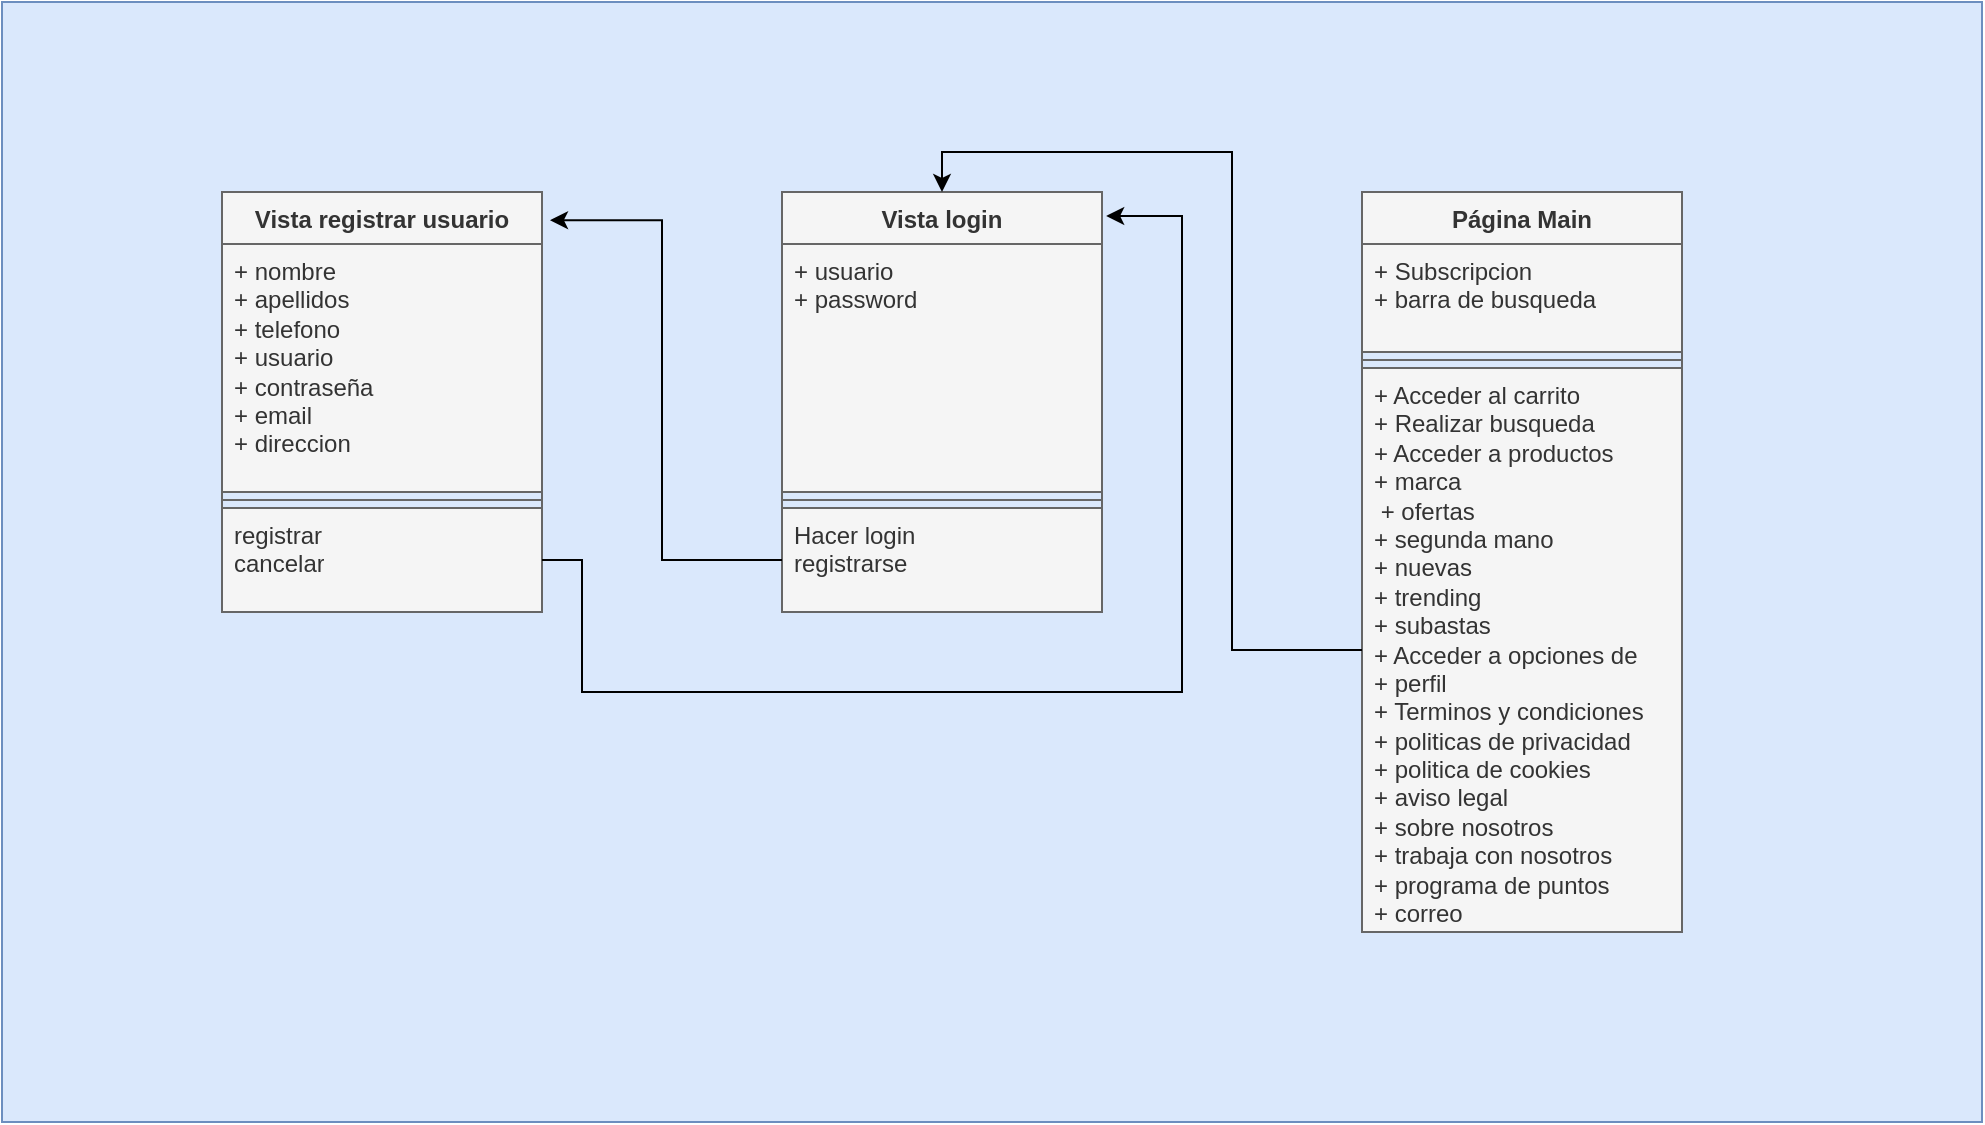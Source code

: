 <mxfile version="21.8.0" type="github">
  <diagram name="Página-1" id="mp0kXgvkkXyUFT29Nsr_">
    <mxGraphModel dx="1434" dy="792" grid="1" gridSize="10" guides="1" tooltips="1" connect="1" arrows="1" fold="1" page="1" pageScale="1" pageWidth="827" pageHeight="1169" math="0" shadow="0">
      <root>
        <mxCell id="0" />
        <mxCell id="1" parent="0" />
        <mxCell id="NFAzy8b7VDDtTDJCmxKZ-18" value="" style="rounded=0;whiteSpace=wrap;html=1;fillColor=#dae8fc;strokeColor=#6c8ebf;" vertex="1" parent="1">
          <mxGeometry x="130" y="35" width="990" height="560" as="geometry" />
        </mxCell>
        <mxCell id="anNDmAgalf24ZzHCrCHk-5" value="Vista registrar usuario" style="swimlane;fontStyle=1;align=center;verticalAlign=top;childLayout=stackLayout;horizontal=1;startSize=26;horizontalStack=0;resizeParent=1;resizeParentMax=0;resizeLast=0;collapsible=1;marginBottom=0;whiteSpace=wrap;html=1;fillColor=#f5f5f5;fontColor=#333333;strokeColor=#666666;" parent="1" vertex="1">
          <mxGeometry x="240" y="130" width="160" height="210" as="geometry" />
        </mxCell>
        <mxCell id="anNDmAgalf24ZzHCrCHk-6" value="&lt;div&gt;+ nombre&lt;/div&gt;&lt;div&gt;+ apellidos&lt;/div&gt;&lt;div&gt;+ telefono&lt;/div&gt;&lt;div&gt;+ usuario&lt;br&gt;&lt;/div&gt;&lt;div&gt;+ contraseña&lt;br&gt;&lt;/div&gt;&lt;div&gt;+ email&lt;/div&gt;&lt;div&gt;+ direccion&lt;br&gt;&lt;/div&gt;" style="text;strokeColor=#666666;fillColor=#f5f5f5;align=left;verticalAlign=top;spacingLeft=4;spacingRight=4;overflow=hidden;rotatable=0;points=[[0,0.5],[1,0.5]];portConstraint=eastwest;whiteSpace=wrap;html=1;fontColor=#333333;" parent="anNDmAgalf24ZzHCrCHk-5" vertex="1">
          <mxGeometry y="26" width="160" height="124" as="geometry" />
        </mxCell>
        <mxCell id="anNDmAgalf24ZzHCrCHk-7" value="" style="line;strokeWidth=1;fillColor=none;align=left;verticalAlign=middle;spacingTop=-1;spacingLeft=3;spacingRight=3;rotatable=0;labelPosition=right;points=[];portConstraint=eastwest;strokeColor=inherit;" parent="anNDmAgalf24ZzHCrCHk-5" vertex="1">
          <mxGeometry y="150" width="160" height="8" as="geometry" />
        </mxCell>
        <mxCell id="anNDmAgalf24ZzHCrCHk-8" value="&lt;div&gt;registrar&lt;/div&gt;&lt;div&gt;cancelar&lt;/div&gt;" style="text;strokeColor=#666666;fillColor=#f5f5f5;align=left;verticalAlign=top;spacingLeft=4;spacingRight=4;overflow=hidden;rotatable=0;points=[[0,0.5],[1,0.5]];portConstraint=eastwest;whiteSpace=wrap;html=1;fontColor=#333333;" parent="anNDmAgalf24ZzHCrCHk-5" vertex="1">
          <mxGeometry y="158" width="160" height="52" as="geometry" />
        </mxCell>
        <mxCell id="anNDmAgalf24ZzHCrCHk-10" value="Vista login" style="swimlane;fontStyle=1;align=center;verticalAlign=top;childLayout=stackLayout;horizontal=1;startSize=26;horizontalStack=0;resizeParent=1;resizeParentMax=0;resizeLast=0;collapsible=1;marginBottom=0;whiteSpace=wrap;html=1;fillColor=#f5f5f5;fontColor=#333333;strokeColor=#666666;" parent="1" vertex="1">
          <mxGeometry x="520" y="130" width="160" height="210" as="geometry" />
        </mxCell>
        <mxCell id="anNDmAgalf24ZzHCrCHk-11" value="&lt;div&gt;+ usuario&lt;/div&gt;&lt;div&gt;+ password&lt;br&gt;&lt;/div&gt;" style="text;strokeColor=#666666;fillColor=#f5f5f5;align=left;verticalAlign=top;spacingLeft=4;spacingRight=4;overflow=hidden;rotatable=0;points=[[0,0.5],[1,0.5]];portConstraint=eastwest;whiteSpace=wrap;html=1;fontColor=#333333;" parent="anNDmAgalf24ZzHCrCHk-10" vertex="1">
          <mxGeometry y="26" width="160" height="124" as="geometry" />
        </mxCell>
        <mxCell id="anNDmAgalf24ZzHCrCHk-12" value="" style="line;strokeWidth=1;fillColor=none;align=left;verticalAlign=middle;spacingTop=-1;spacingLeft=3;spacingRight=3;rotatable=0;labelPosition=right;points=[];portConstraint=eastwest;strokeColor=inherit;" parent="anNDmAgalf24ZzHCrCHk-10" vertex="1">
          <mxGeometry y="150" width="160" height="8" as="geometry" />
        </mxCell>
        <mxCell id="anNDmAgalf24ZzHCrCHk-13" value="&lt;div&gt;Hacer login&lt;/div&gt;&lt;div&gt;registrarse&lt;br&gt;&lt;/div&gt;" style="text;strokeColor=#666666;fillColor=#f5f5f5;align=left;verticalAlign=top;spacingLeft=4;spacingRight=4;overflow=hidden;rotatable=0;points=[[0,0.5],[1,0.5]];portConstraint=eastwest;whiteSpace=wrap;html=1;fontColor=#333333;" parent="anNDmAgalf24ZzHCrCHk-10" vertex="1">
          <mxGeometry y="158" width="160" height="52" as="geometry" />
        </mxCell>
        <mxCell id="anNDmAgalf24ZzHCrCHk-14" style="edgeStyle=orthogonalEdgeStyle;rounded=0;orthogonalLoop=1;jettySize=auto;html=1;entryX=1.025;entryY=0.067;entryDx=0;entryDy=0;entryPerimeter=0;" parent="1" source="anNDmAgalf24ZzHCrCHk-13" target="anNDmAgalf24ZzHCrCHk-5" edge="1">
          <mxGeometry relative="1" as="geometry" />
        </mxCell>
        <mxCell id="anNDmAgalf24ZzHCrCHk-15" style="edgeStyle=orthogonalEdgeStyle;rounded=0;orthogonalLoop=1;jettySize=auto;html=1;exitX=1;exitY=0.5;exitDx=0;exitDy=0;entryX=1.013;entryY=0.057;entryDx=0;entryDy=0;entryPerimeter=0;" parent="1" source="anNDmAgalf24ZzHCrCHk-8" target="anNDmAgalf24ZzHCrCHk-10" edge="1">
          <mxGeometry relative="1" as="geometry">
            <Array as="points">
              <mxPoint x="420" y="314" />
              <mxPoint x="420" y="380" />
              <mxPoint x="720" y="380" />
              <mxPoint x="720" y="142" />
            </Array>
          </mxGeometry>
        </mxCell>
        <mxCell id="NFAzy8b7VDDtTDJCmxKZ-1" value="Página Main" style="swimlane;fontStyle=1;align=center;verticalAlign=top;childLayout=stackLayout;horizontal=1;startSize=26;horizontalStack=0;resizeParent=1;resizeParentMax=0;resizeLast=0;collapsible=1;marginBottom=0;whiteSpace=wrap;html=1;fillColor=#f5f5f5;fontColor=#333333;strokeColor=#666666;" vertex="1" parent="1">
          <mxGeometry x="810" y="130" width="160" height="370" as="geometry" />
        </mxCell>
        <mxCell id="NFAzy8b7VDDtTDJCmxKZ-2" value="&lt;div&gt;+ Subscripcion&lt;br&gt;&lt;/div&gt;&lt;div&gt;+ barra de busqueda&lt;br&gt;&lt;/div&gt;" style="text;strokeColor=#666666;fillColor=#f5f5f5;align=left;verticalAlign=top;spacingLeft=4;spacingRight=4;overflow=hidden;rotatable=0;points=[[0,0.5],[1,0.5]];portConstraint=eastwest;whiteSpace=wrap;html=1;fontColor=#333333;" vertex="1" parent="NFAzy8b7VDDtTDJCmxKZ-1">
          <mxGeometry y="26" width="160" height="54" as="geometry" />
        </mxCell>
        <mxCell id="NFAzy8b7VDDtTDJCmxKZ-3" value="" style="line;strokeWidth=1;fillColor=none;align=left;verticalAlign=middle;spacingTop=-1;spacingLeft=3;spacingRight=3;rotatable=0;labelPosition=right;points=[];portConstraint=eastwest;strokeColor=inherit;" vertex="1" parent="NFAzy8b7VDDtTDJCmxKZ-1">
          <mxGeometry y="80" width="160" height="8" as="geometry" />
        </mxCell>
        <mxCell id="NFAzy8b7VDDtTDJCmxKZ-4" value="&lt;div&gt;+ Acceder al carrito&lt;/div&gt;&lt;div&gt;+ Realizar busqueda&lt;/div&gt;&lt;div&gt;+ Acceder a productos&lt;/div&gt;&lt;div&gt;+ marca&lt;/div&gt;&lt;div&gt;&amp;nbsp;+ ofertas&lt;/div&gt;&lt;div&gt;+ segunda mano&lt;/div&gt;&lt;div&gt;+ nuevas&lt;/div&gt;&lt;div&gt;+ trending&lt;br&gt;&lt;/div&gt;&lt;div&gt;+ subastas&lt;/div&gt;&lt;div&gt;+ Acceder a opciones de&amp;nbsp;&lt;/div&gt;&lt;div&gt;+ perfil&lt;/div&gt;&lt;div&gt;+ Terminos y condiciones &lt;/div&gt;&lt;div&gt;+ politicas de privacidad&lt;br&gt;&lt;/div&gt;&lt;div&gt;+ politica de cookies&lt;/div&gt;&lt;div&gt;+ aviso legal&lt;br&gt;&lt;/div&gt;&lt;div&gt;+ sobre nosotros&lt;br&gt;&lt;/div&gt;&lt;div&gt;+ trabaja con nosotros&lt;/div&gt;&lt;div&gt;+ programa de puntos&lt;/div&gt;&lt;div&gt;+ correo&lt;/div&gt;&lt;div&gt;&lt;br&gt;&lt;/div&gt;" style="text;strokeColor=#666666;fillColor=#f5f5f5;align=left;verticalAlign=top;spacingLeft=4;spacingRight=4;overflow=hidden;rotatable=0;points=[[0,0.5],[1,0.5]];portConstraint=eastwest;whiteSpace=wrap;html=1;fontColor=#333333;" vertex="1" parent="NFAzy8b7VDDtTDJCmxKZ-1">
          <mxGeometry y="88" width="160" height="282" as="geometry" />
        </mxCell>
        <mxCell id="NFAzy8b7VDDtTDJCmxKZ-5" style="edgeStyle=orthogonalEdgeStyle;rounded=0;orthogonalLoop=1;jettySize=auto;html=1;entryX=0.5;entryY=0;entryDx=0;entryDy=0;" edge="1" parent="1" source="NFAzy8b7VDDtTDJCmxKZ-4" target="anNDmAgalf24ZzHCrCHk-10">
          <mxGeometry relative="1" as="geometry" />
        </mxCell>
      </root>
    </mxGraphModel>
  </diagram>
</mxfile>
